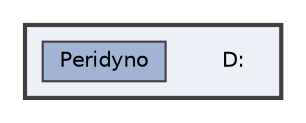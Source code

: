 digraph "D:"
{
 // LATEX_PDF_SIZE
  bgcolor="transparent";
  edge [fontname=Helvetica,fontsize=10,labelfontname=Helvetica,labelfontsize=10];
  node [fontname=Helvetica,fontsize=10,shape=box,height=0.2,width=0.4];
  compound=true
  subgraph clusterdir_275089585c7fc1b5fd5d7d42c69cb1da {
    graph [ bgcolor="#edf0f7", pencolor="grey25", label="", fontname=Helvetica,fontsize=10 style="filled,bold", URL="dir_275089585c7fc1b5fd5d7d42c69cb1da.html",tooltip=""]
    dir_275089585c7fc1b5fd5d7d42c69cb1da [shape=plaintext, label="D:"];
  dir_b687dece5b089bd91a319b44befe67d0 [label="Peridyno", fillcolor="#a2b4d6", color="grey25", style="filled", URL="dir_b687dece5b089bd91a319b44befe67d0.html",tooltip=""];
  }
}
